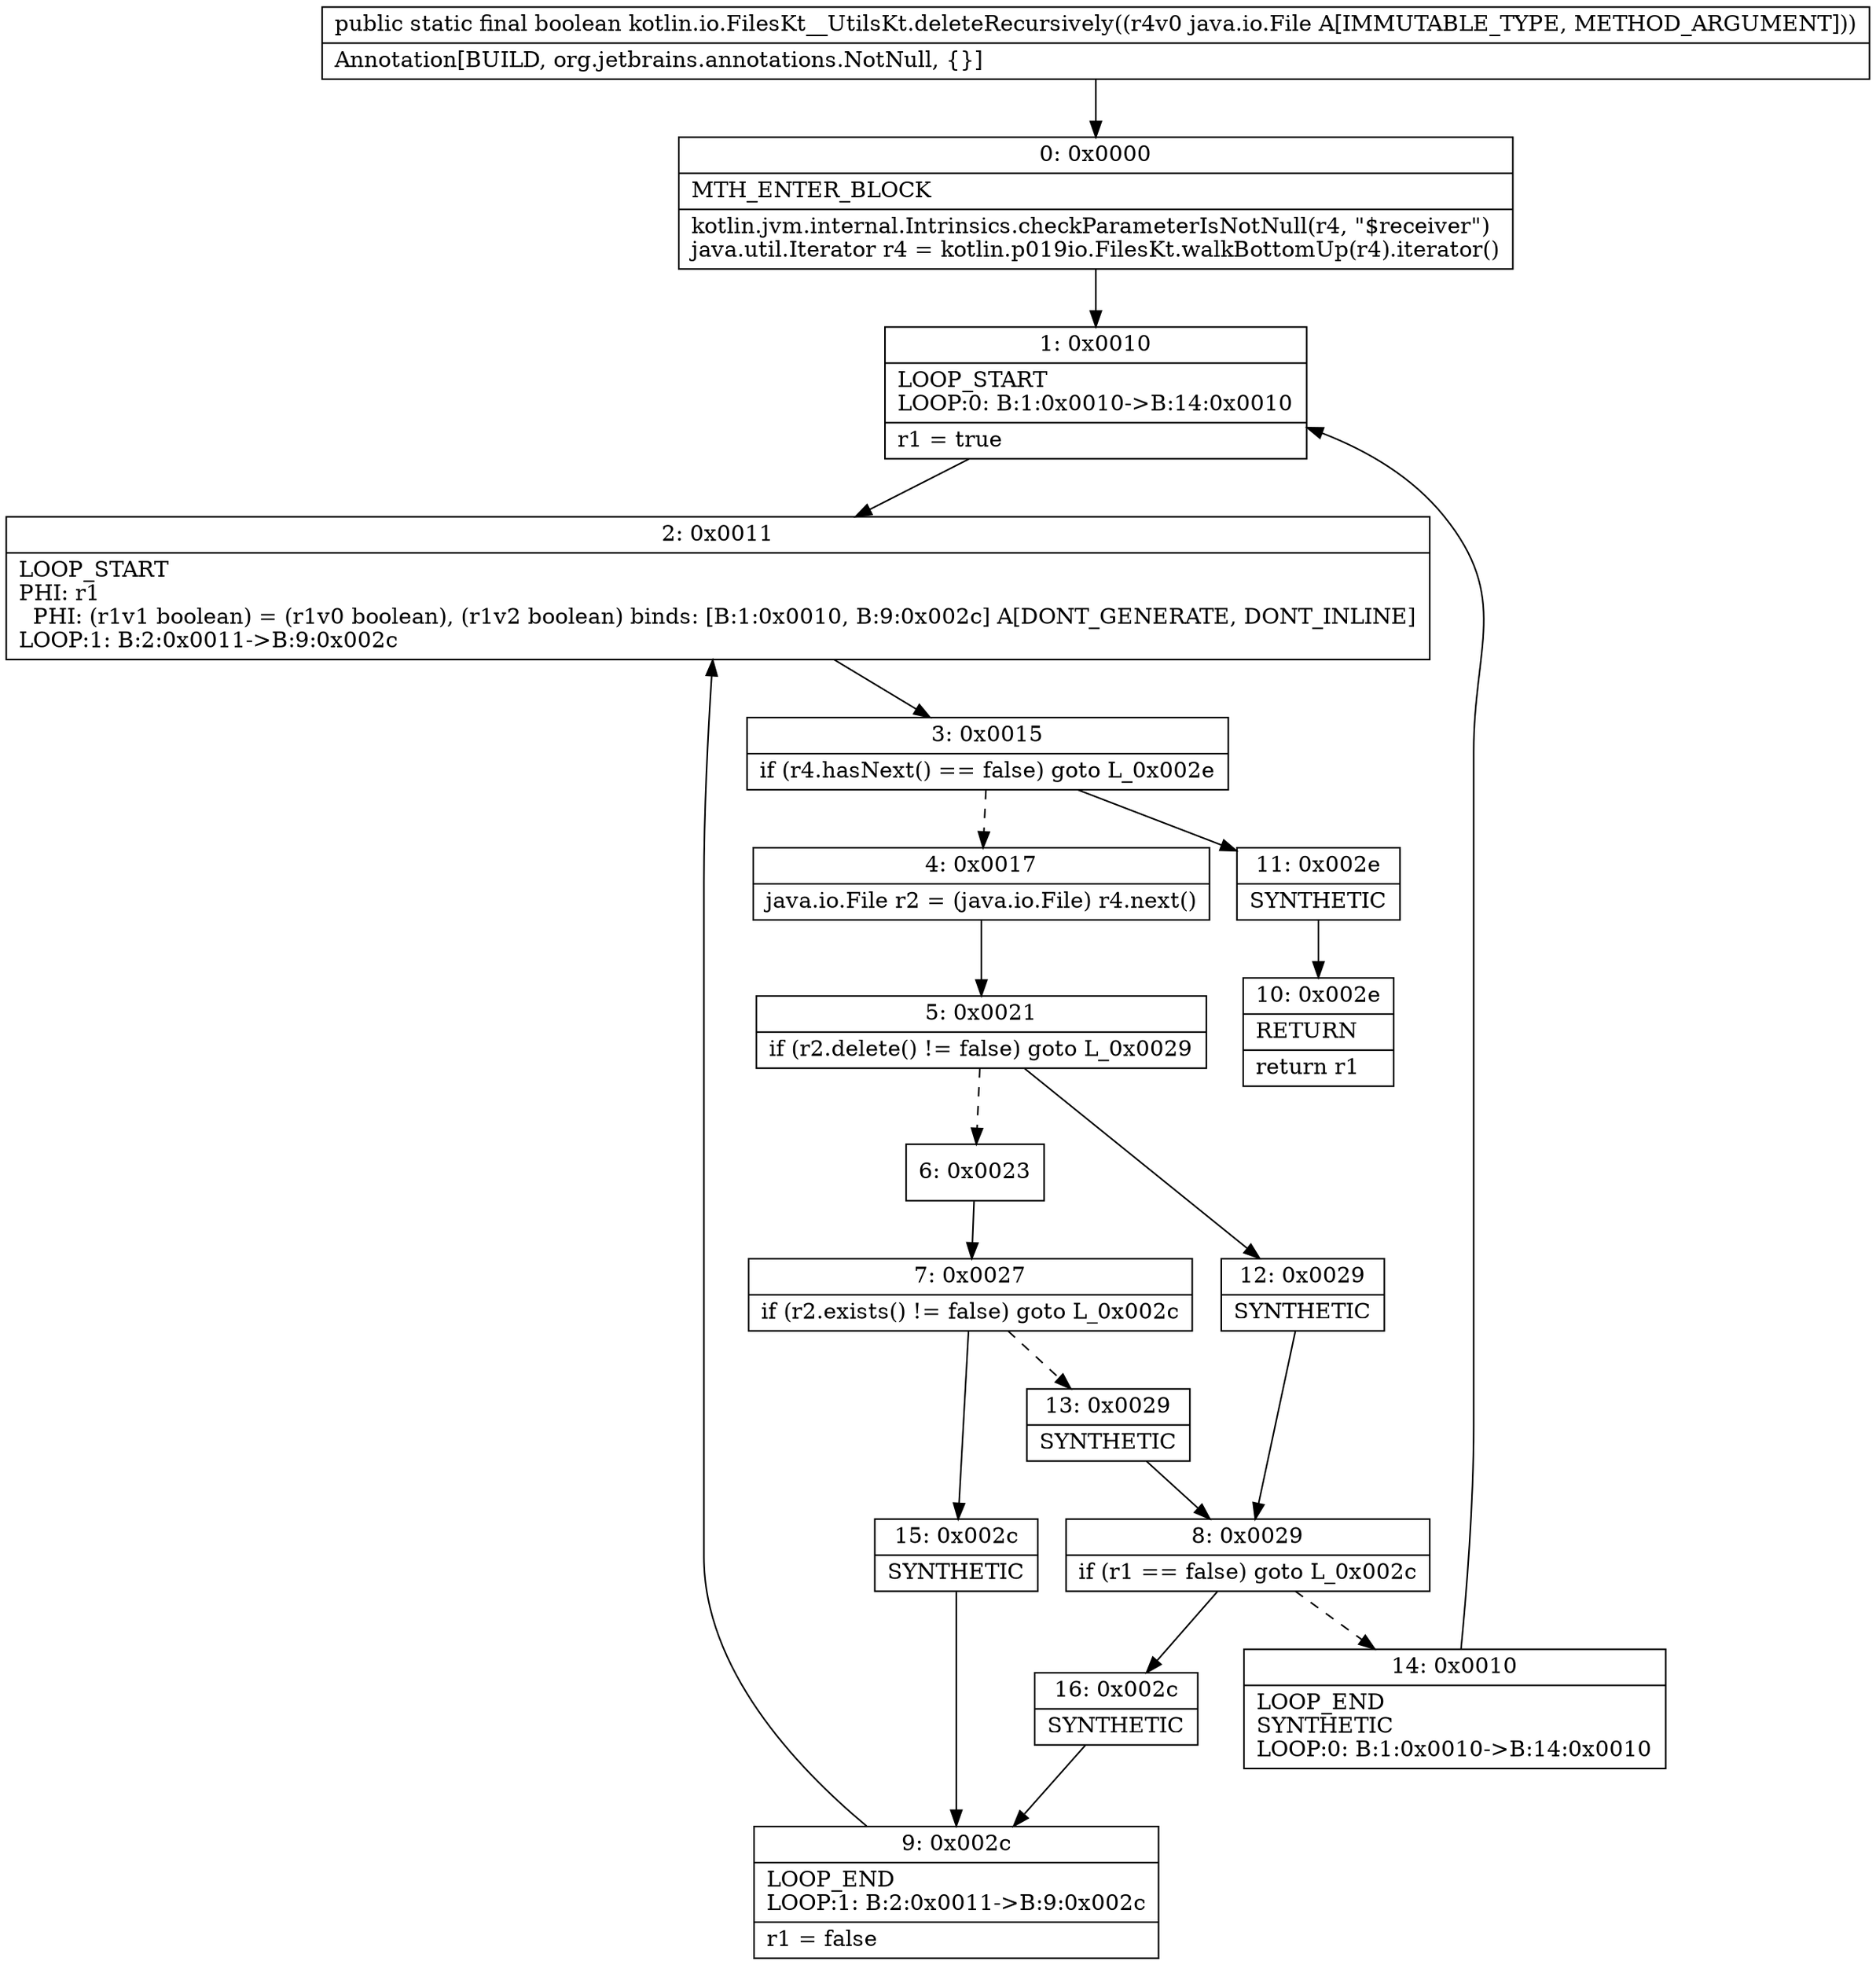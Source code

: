 digraph "CFG forkotlin.io.FilesKt__UtilsKt.deleteRecursively(Ljava\/io\/File;)Z" {
Node_0 [shape=record,label="{0\:\ 0x0000|MTH_ENTER_BLOCK\l|kotlin.jvm.internal.Intrinsics.checkParameterIsNotNull(r4, \"$receiver\")\ljava.util.Iterator r4 = kotlin.p019io.FilesKt.walkBottomUp(r4).iterator()\l}"];
Node_1 [shape=record,label="{1\:\ 0x0010|LOOP_START\lLOOP:0: B:1:0x0010\-\>B:14:0x0010\l|r1 = true\l}"];
Node_2 [shape=record,label="{2\:\ 0x0011|LOOP_START\lPHI: r1 \l  PHI: (r1v1 boolean) = (r1v0 boolean), (r1v2 boolean) binds: [B:1:0x0010, B:9:0x002c] A[DONT_GENERATE, DONT_INLINE]\lLOOP:1: B:2:0x0011\-\>B:9:0x002c\l}"];
Node_3 [shape=record,label="{3\:\ 0x0015|if (r4.hasNext() == false) goto L_0x002e\l}"];
Node_4 [shape=record,label="{4\:\ 0x0017|java.io.File r2 = (java.io.File) r4.next()\l}"];
Node_5 [shape=record,label="{5\:\ 0x0021|if (r2.delete() != false) goto L_0x0029\l}"];
Node_6 [shape=record,label="{6\:\ 0x0023}"];
Node_7 [shape=record,label="{7\:\ 0x0027|if (r2.exists() != false) goto L_0x002c\l}"];
Node_8 [shape=record,label="{8\:\ 0x0029|if (r1 == false) goto L_0x002c\l}"];
Node_9 [shape=record,label="{9\:\ 0x002c|LOOP_END\lLOOP:1: B:2:0x0011\-\>B:9:0x002c\l|r1 = false\l}"];
Node_10 [shape=record,label="{10\:\ 0x002e|RETURN\l|return r1\l}"];
Node_11 [shape=record,label="{11\:\ 0x002e|SYNTHETIC\l}"];
Node_12 [shape=record,label="{12\:\ 0x0029|SYNTHETIC\l}"];
Node_13 [shape=record,label="{13\:\ 0x0029|SYNTHETIC\l}"];
Node_14 [shape=record,label="{14\:\ 0x0010|LOOP_END\lSYNTHETIC\lLOOP:0: B:1:0x0010\-\>B:14:0x0010\l}"];
Node_15 [shape=record,label="{15\:\ 0x002c|SYNTHETIC\l}"];
Node_16 [shape=record,label="{16\:\ 0x002c|SYNTHETIC\l}"];
MethodNode[shape=record,label="{public static final boolean kotlin.io.FilesKt__UtilsKt.deleteRecursively((r4v0 java.io.File A[IMMUTABLE_TYPE, METHOD_ARGUMENT]))  | Annotation[BUILD, org.jetbrains.annotations.NotNull, \{\}]\l}"];
MethodNode -> Node_0;
Node_0 -> Node_1;
Node_1 -> Node_2;
Node_2 -> Node_3;
Node_3 -> Node_4[style=dashed];
Node_3 -> Node_11;
Node_4 -> Node_5;
Node_5 -> Node_6[style=dashed];
Node_5 -> Node_12;
Node_6 -> Node_7;
Node_7 -> Node_13[style=dashed];
Node_7 -> Node_15;
Node_8 -> Node_14[style=dashed];
Node_8 -> Node_16;
Node_9 -> Node_2;
Node_11 -> Node_10;
Node_12 -> Node_8;
Node_13 -> Node_8;
Node_14 -> Node_1;
Node_15 -> Node_9;
Node_16 -> Node_9;
}

